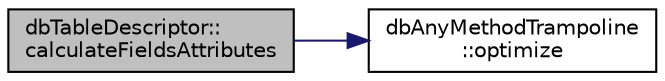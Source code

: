 digraph "dbTableDescriptor::calculateFieldsAttributes"
{
 // INTERACTIVE_SVG=YES
 // LATEX_PDF_SIZE
  edge [fontname="Helvetica",fontsize="10",labelfontname="Helvetica",labelfontsize="10"];
  node [fontname="Helvetica",fontsize="10",shape=record];
  rankdir="LR";
  Node1 [label="dbTableDescriptor::\lcalculateFieldsAttributes",height=0.2,width=0.4,color="black", fillcolor="grey75", style="filled", fontcolor="black",tooltip=" "];
  Node1 -> Node2 [color="midnightblue",fontsize="10",style="solid",fontname="Helvetica"];
  Node2 [label="dbAnyMethodTrampoline\l::optimize",height=0.2,width=0.4,color="black", fillcolor="white", style="filled",URL="$classdbAnyMethodTrampoline.html#aa0b1cf5d538f6dcf54abf2eee587cc6a",tooltip=" "];
}
